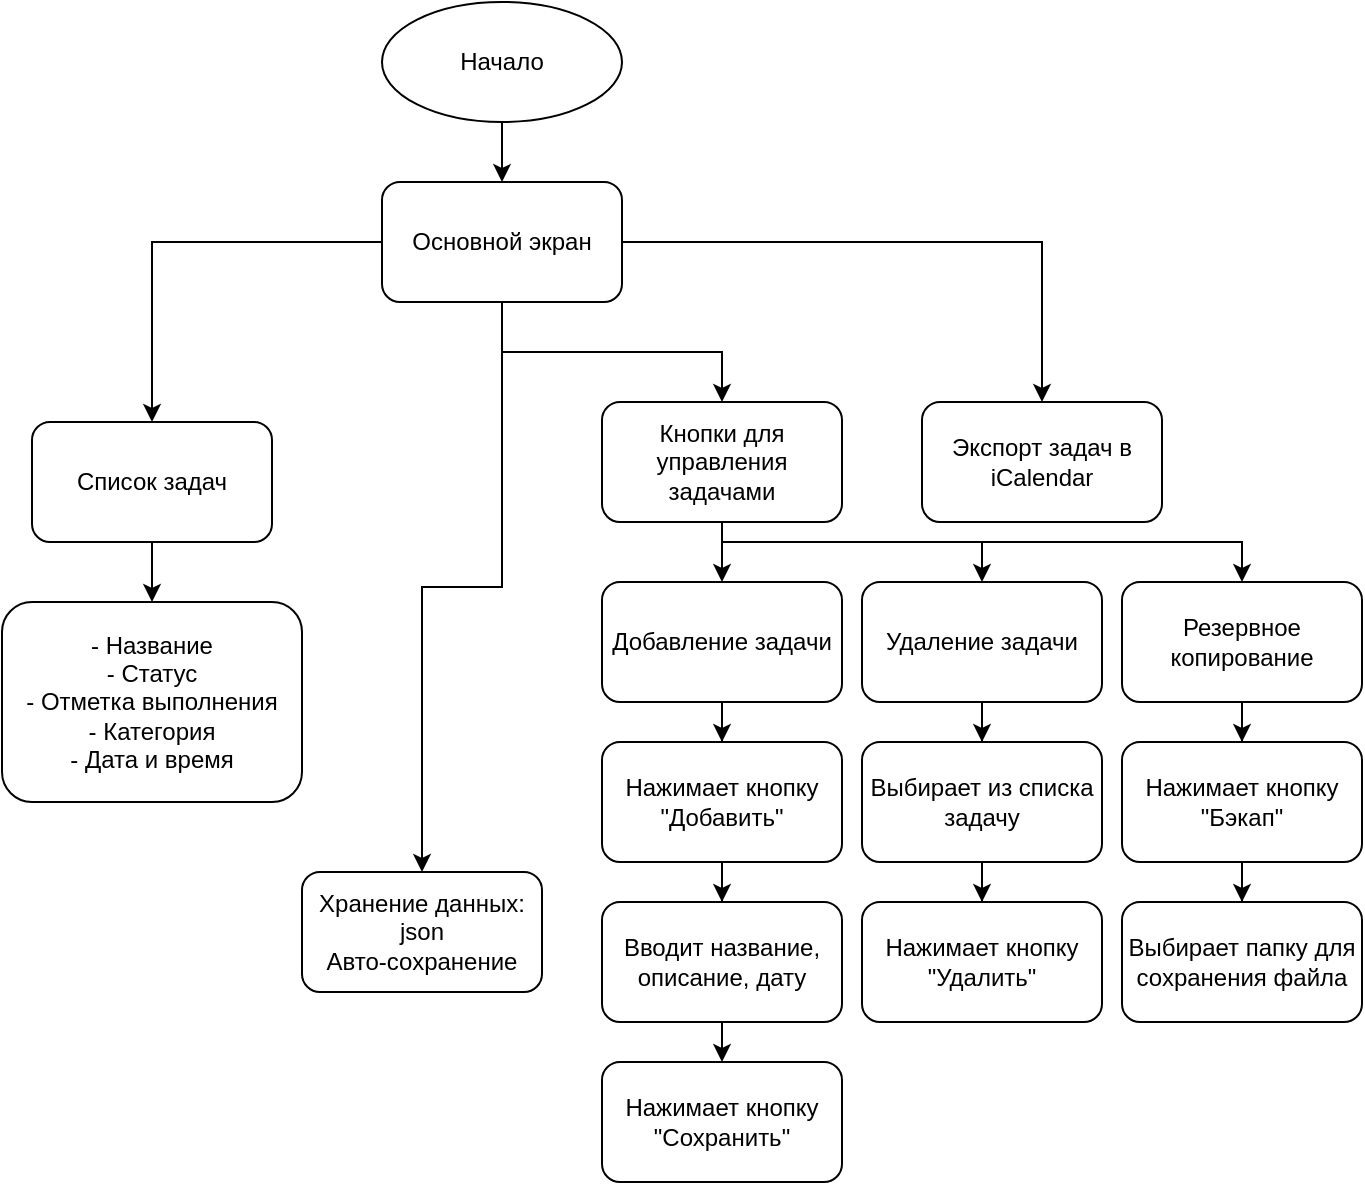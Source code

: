 <mxfile version="27.0.9" pages="6">
  <diagram name="Страница — 1" id="W7-dfjUl7TaThwL8vIDV">
    <mxGraphModel dx="976" dy="558" grid="1" gridSize="10" guides="1" tooltips="1" connect="1" arrows="1" fold="1" page="1" pageScale="1" pageWidth="827" pageHeight="1169" math="0" shadow="0">
      <root>
        <mxCell id="0" />
        <mxCell id="1" parent="0" />
        <mxCell id="j27YRT875FW1kfULd9Tp-1" style="edgeStyle=orthogonalEdgeStyle;rounded=0;orthogonalLoop=1;jettySize=auto;html=1;" parent="1" source="j27YRT875FW1kfULd9Tp-2" target="j27YRT875FW1kfULd9Tp-7" edge="1">
          <mxGeometry relative="1" as="geometry" />
        </mxCell>
        <mxCell id="j27YRT875FW1kfULd9Tp-2" value="Начало" style="ellipse;whiteSpace=wrap;html=1;" parent="1" vertex="1">
          <mxGeometry x="260" y="150" width="120" height="60" as="geometry" />
        </mxCell>
        <mxCell id="j27YRT875FW1kfULd9Tp-3" style="edgeStyle=orthogonalEdgeStyle;rounded=0;orthogonalLoop=1;jettySize=auto;html=1;entryX=0.5;entryY=0;entryDx=0;entryDy=0;" parent="1" source="j27YRT875FW1kfULd9Tp-7" target="j27YRT875FW1kfULd9Tp-9" edge="1">
          <mxGeometry relative="1" as="geometry" />
        </mxCell>
        <mxCell id="j27YRT875FW1kfULd9Tp-4" style="edgeStyle=orthogonalEdgeStyle;rounded=0;orthogonalLoop=1;jettySize=auto;html=1;entryX=0.5;entryY=0;entryDx=0;entryDy=0;" parent="1" source="j27YRT875FW1kfULd9Tp-7" target="j27YRT875FW1kfULd9Tp-11" edge="1">
          <mxGeometry relative="1" as="geometry" />
        </mxCell>
        <mxCell id="j27YRT875FW1kfULd9Tp-5" style="edgeStyle=orthogonalEdgeStyle;rounded=0;orthogonalLoop=1;jettySize=auto;html=1;entryX=0.5;entryY=0;entryDx=0;entryDy=0;" parent="1" source="j27YRT875FW1kfULd9Tp-7" target="j27YRT875FW1kfULd9Tp-14" edge="1">
          <mxGeometry relative="1" as="geometry" />
        </mxCell>
        <mxCell id="j27YRT875FW1kfULd9Tp-6" style="edgeStyle=orthogonalEdgeStyle;rounded=0;orthogonalLoop=1;jettySize=auto;html=1;entryX=0.5;entryY=0;entryDx=0;entryDy=0;" parent="1" source="j27YRT875FW1kfULd9Tp-7" target="j27YRT875FW1kfULd9Tp-15" edge="1">
          <mxGeometry relative="1" as="geometry" />
        </mxCell>
        <mxCell id="j27YRT875FW1kfULd9Tp-7" value="Основной экран" style="rounded=1;whiteSpace=wrap;html=1;" parent="1" vertex="1">
          <mxGeometry x="260" y="240" width="120" height="60" as="geometry" />
        </mxCell>
        <mxCell id="j27YRT875FW1kfULd9Tp-8" style="edgeStyle=orthogonalEdgeStyle;rounded=0;orthogonalLoop=1;jettySize=auto;html=1;entryX=0.5;entryY=0;entryDx=0;entryDy=0;" parent="1" source="j27YRT875FW1kfULd9Tp-9" target="j27YRT875FW1kfULd9Tp-12" edge="1">
          <mxGeometry relative="1" as="geometry" />
        </mxCell>
        <mxCell id="j27YRT875FW1kfULd9Tp-9" value="Список задач" style="rounded=1;whiteSpace=wrap;html=1;" parent="1" vertex="1">
          <mxGeometry x="85" y="360" width="120" height="60" as="geometry" />
        </mxCell>
        <mxCell id="o6QJblB1Smc_fNj8Gcau-8" style="edgeStyle=orthogonalEdgeStyle;rounded=0;orthogonalLoop=1;jettySize=auto;html=1;entryX=0.5;entryY=0;entryDx=0;entryDy=0;" parent="1" source="j27YRT875FW1kfULd9Tp-11" target="o6QJblB1Smc_fNj8Gcau-1" edge="1">
          <mxGeometry relative="1" as="geometry" />
        </mxCell>
        <mxCell id="o6QJblB1Smc_fNj8Gcau-12" style="edgeStyle=orthogonalEdgeStyle;rounded=0;orthogonalLoop=1;jettySize=auto;html=1;entryX=0.5;entryY=0;entryDx=0;entryDy=0;" parent="1" source="j27YRT875FW1kfULd9Tp-11" target="o6QJblB1Smc_fNj8Gcau-2" edge="1">
          <mxGeometry relative="1" as="geometry">
            <Array as="points">
              <mxPoint x="430" y="420" />
              <mxPoint x="560" y="420" />
            </Array>
          </mxGeometry>
        </mxCell>
        <mxCell id="o6QJblB1Smc_fNj8Gcau-19" style="edgeStyle=orthogonalEdgeStyle;rounded=0;orthogonalLoop=1;jettySize=auto;html=1;entryX=0.5;entryY=0;entryDx=0;entryDy=0;" parent="1" source="j27YRT875FW1kfULd9Tp-11" target="o6QJblB1Smc_fNj8Gcau-16" edge="1">
          <mxGeometry relative="1" as="geometry">
            <Array as="points">
              <mxPoint x="430" y="420" />
              <mxPoint x="690" y="420" />
            </Array>
          </mxGeometry>
        </mxCell>
        <mxCell id="j27YRT875FW1kfULd9Tp-11" value="Кнопки для управления задачами" style="rounded=1;whiteSpace=wrap;html=1;" parent="1" vertex="1">
          <mxGeometry x="370" y="350" width="120" height="60" as="geometry" />
        </mxCell>
        <mxCell id="j27YRT875FW1kfULd9Tp-12" value="- Название&lt;div&gt;- Статус&lt;/div&gt;&lt;div&gt;- Отметка выполнения&lt;/div&gt;&lt;div&gt;- Категория&lt;/div&gt;&lt;div&gt;- Дата и время&lt;/div&gt;" style="rounded=1;whiteSpace=wrap;html=1;" parent="1" vertex="1">
          <mxGeometry x="70" y="450" width="150" height="100" as="geometry" />
        </mxCell>
        <mxCell id="j27YRT875FW1kfULd9Tp-14" value="Хранение данных:&lt;div&gt;json&lt;/div&gt;&lt;div&gt;Авто-сохранение&lt;/div&gt;" style="rounded=1;whiteSpace=wrap;html=1;" parent="1" vertex="1">
          <mxGeometry x="220" y="585" width="120" height="60" as="geometry" />
        </mxCell>
        <mxCell id="j27YRT875FW1kfULd9Tp-15" value="Экспорт задач в iCalendar" style="rounded=1;whiteSpace=wrap;html=1;" parent="1" vertex="1">
          <mxGeometry x="530" y="350" width="120" height="60" as="geometry" />
        </mxCell>
        <mxCell id="o6QJblB1Smc_fNj8Gcau-9" style="edgeStyle=orthogonalEdgeStyle;rounded=0;orthogonalLoop=1;jettySize=auto;html=1;entryX=0.5;entryY=0;entryDx=0;entryDy=0;" parent="1" source="o6QJblB1Smc_fNj8Gcau-1" target="o6QJblB1Smc_fNj8Gcau-5" edge="1">
          <mxGeometry relative="1" as="geometry" />
        </mxCell>
        <mxCell id="o6QJblB1Smc_fNj8Gcau-1" value="Добавление задачи" style="rounded=1;whiteSpace=wrap;html=1;" parent="1" vertex="1">
          <mxGeometry x="370" y="440" width="120" height="60" as="geometry" />
        </mxCell>
        <mxCell id="o6QJblB1Smc_fNj8Gcau-13" style="edgeStyle=orthogonalEdgeStyle;rounded=0;orthogonalLoop=1;jettySize=auto;html=1;entryX=0.5;entryY=0;entryDx=0;entryDy=0;" parent="1" source="o6QJblB1Smc_fNj8Gcau-2" target="o6QJblB1Smc_fNj8Gcau-3" edge="1">
          <mxGeometry relative="1" as="geometry" />
        </mxCell>
        <mxCell id="o6QJblB1Smc_fNj8Gcau-2" value="Удаление задачи" style="rounded=1;whiteSpace=wrap;html=1;" parent="1" vertex="1">
          <mxGeometry x="500" y="440" width="120" height="60" as="geometry" />
        </mxCell>
        <mxCell id="o6QJblB1Smc_fNj8Gcau-15" style="edgeStyle=orthogonalEdgeStyle;rounded=0;orthogonalLoop=1;jettySize=auto;html=1;entryX=0.5;entryY=0;entryDx=0;entryDy=0;" parent="1" source="o6QJblB1Smc_fNj8Gcau-3" target="o6QJblB1Smc_fNj8Gcau-4" edge="1">
          <mxGeometry relative="1" as="geometry" />
        </mxCell>
        <mxCell id="o6QJblB1Smc_fNj8Gcau-3" value="Выбирает из списка задачу" style="rounded=1;whiteSpace=wrap;html=1;" parent="1" vertex="1">
          <mxGeometry x="500" y="520" width="120" height="60" as="geometry" />
        </mxCell>
        <mxCell id="o6QJblB1Smc_fNj8Gcau-4" value="Нажимает кнопку &quot;Удалить&quot;" style="rounded=1;whiteSpace=wrap;html=1;" parent="1" vertex="1">
          <mxGeometry x="500" y="600" width="120" height="60" as="geometry" />
        </mxCell>
        <mxCell id="o6QJblB1Smc_fNj8Gcau-10" style="edgeStyle=orthogonalEdgeStyle;rounded=0;orthogonalLoop=1;jettySize=auto;html=1;entryX=0.5;entryY=0;entryDx=0;entryDy=0;" parent="1" source="o6QJblB1Smc_fNj8Gcau-5" target="o6QJblB1Smc_fNj8Gcau-6" edge="1">
          <mxGeometry relative="1" as="geometry" />
        </mxCell>
        <mxCell id="o6QJblB1Smc_fNj8Gcau-5" value="Нажимает кнопку &quot;Добавить&quot;" style="rounded=1;whiteSpace=wrap;html=1;" parent="1" vertex="1">
          <mxGeometry x="370" y="520" width="120" height="60" as="geometry" />
        </mxCell>
        <mxCell id="o6QJblB1Smc_fNj8Gcau-11" style="edgeStyle=orthogonalEdgeStyle;rounded=0;orthogonalLoop=1;jettySize=auto;html=1;" parent="1" source="o6QJblB1Smc_fNj8Gcau-6" edge="1">
          <mxGeometry relative="1" as="geometry">
            <mxPoint x="430" y="680" as="targetPoint" />
          </mxGeometry>
        </mxCell>
        <mxCell id="o6QJblB1Smc_fNj8Gcau-6" value="Вводит название, описание, дату" style="rounded=1;whiteSpace=wrap;html=1;" parent="1" vertex="1">
          <mxGeometry x="370" y="600" width="120" height="60" as="geometry" />
        </mxCell>
        <mxCell id="o6QJblB1Smc_fNj8Gcau-7" value="Нажимает кнопку &quot;Сохранить&quot;" style="rounded=1;whiteSpace=wrap;html=1;" parent="1" vertex="1">
          <mxGeometry x="370" y="680" width="120" height="60" as="geometry" />
        </mxCell>
        <mxCell id="o6QJblB1Smc_fNj8Gcau-20" style="edgeStyle=orthogonalEdgeStyle;rounded=0;orthogonalLoop=1;jettySize=auto;html=1;entryX=0.5;entryY=0;entryDx=0;entryDy=0;" parent="1" source="o6QJblB1Smc_fNj8Gcau-16" target="o6QJblB1Smc_fNj8Gcau-17" edge="1">
          <mxGeometry relative="1" as="geometry" />
        </mxCell>
        <mxCell id="o6QJblB1Smc_fNj8Gcau-16" value="Резервное копирование" style="rounded=1;whiteSpace=wrap;html=1;" parent="1" vertex="1">
          <mxGeometry x="630" y="440" width="120" height="60" as="geometry" />
        </mxCell>
        <mxCell id="o6QJblB1Smc_fNj8Gcau-21" style="edgeStyle=orthogonalEdgeStyle;rounded=0;orthogonalLoop=1;jettySize=auto;html=1;entryX=0.5;entryY=0;entryDx=0;entryDy=0;" parent="1" source="o6QJblB1Smc_fNj8Gcau-17" target="o6QJblB1Smc_fNj8Gcau-18" edge="1">
          <mxGeometry relative="1" as="geometry" />
        </mxCell>
        <mxCell id="o6QJblB1Smc_fNj8Gcau-17" value="Нажимает кнопку &quot;Бэкап&quot;" style="rounded=1;whiteSpace=wrap;html=1;" parent="1" vertex="1">
          <mxGeometry x="630" y="520" width="120" height="60" as="geometry" />
        </mxCell>
        <mxCell id="o6QJblB1Smc_fNj8Gcau-18" value="Выбирает папку для сохранения файла" style="rounded=1;whiteSpace=wrap;html=1;" parent="1" vertex="1">
          <mxGeometry x="630" y="600" width="120" height="60" as="geometry" />
        </mxCell>
      </root>
    </mxGraphModel>
  </diagram>
  <diagram name="Страница — 1" id="lD4i7l8Ca72HW-ROGaR9">
    <mxGraphModel dx="1400" dy="839" grid="1" gridSize="10" guides="1" tooltips="1" connect="1" arrows="1" fold="1" page="1" pageScale="1" pageWidth="827" pageHeight="1169" math="0" shadow="0">
      <root>
        <mxCell id="0" />
        <mxCell id="1" parent="0" />
        <mxCell id="Oc5Kqi6DhIM6thQefh6N-5" style="edgeStyle=orthogonalEdgeStyle;rounded=0;orthogonalLoop=1;jettySize=auto;html=1;" parent="1" source="Oc5Kqi6DhIM6thQefh6N-1" target="Oc5Kqi6DhIM6thQefh6N-2" edge="1">
          <mxGeometry relative="1" as="geometry" />
        </mxCell>
        <mxCell id="Oc5Kqi6DhIM6thQefh6N-1" value="Начало" style="ellipse;whiteSpace=wrap;html=1;" parent="1" vertex="1">
          <mxGeometry x="340" y="150" width="120" height="60" as="geometry" />
        </mxCell>
        <mxCell id="Oc5Kqi6DhIM6thQefh6N-7" style="edgeStyle=orthogonalEdgeStyle;rounded=0;orthogonalLoop=1;jettySize=auto;html=1;entryX=0.5;entryY=0;entryDx=0;entryDy=0;" parent="1" source="Oc5Kqi6DhIM6thQefh6N-2" target="Oc5Kqi6DhIM6thQefh6N-6" edge="1">
          <mxGeometry relative="1" as="geometry" />
        </mxCell>
        <mxCell id="Oc5Kqi6DhIM6thQefh6N-9" style="edgeStyle=orthogonalEdgeStyle;rounded=0;orthogonalLoop=1;jettySize=auto;html=1;entryX=0.5;entryY=0;entryDx=0;entryDy=0;" parent="1" source="Oc5Kqi6DhIM6thQefh6N-2" target="Oc5Kqi6DhIM6thQefh6N-8" edge="1">
          <mxGeometry relative="1" as="geometry" />
        </mxCell>
        <mxCell id="Oc5Kqi6DhIM6thQefh6N-15" style="edgeStyle=orthogonalEdgeStyle;rounded=0;orthogonalLoop=1;jettySize=auto;html=1;entryX=0.5;entryY=0;entryDx=0;entryDy=0;" parent="1" source="Oc5Kqi6DhIM6thQefh6N-2" target="Oc5Kqi6DhIM6thQefh6N-14" edge="1">
          <mxGeometry relative="1" as="geometry" />
        </mxCell>
        <mxCell id="Oc5Kqi6DhIM6thQefh6N-17" style="edgeStyle=orthogonalEdgeStyle;rounded=0;orthogonalLoop=1;jettySize=auto;html=1;entryX=0.5;entryY=0;entryDx=0;entryDy=0;" parent="1" source="Oc5Kqi6DhIM6thQefh6N-2" target="Oc5Kqi6DhIM6thQefh6N-16" edge="1">
          <mxGeometry relative="1" as="geometry" />
        </mxCell>
        <mxCell id="Oc5Kqi6DhIM6thQefh6N-2" value="Основной экран" style="rounded=1;whiteSpace=wrap;html=1;" parent="1" vertex="1">
          <mxGeometry x="340" y="240" width="120" height="60" as="geometry" />
        </mxCell>
        <mxCell id="Oc5Kqi6DhIM6thQefh6N-11" style="edgeStyle=orthogonalEdgeStyle;rounded=0;orthogonalLoop=1;jettySize=auto;html=1;entryX=0.5;entryY=0;entryDx=0;entryDy=0;" parent="1" source="Oc5Kqi6DhIM6thQefh6N-6" target="Oc5Kqi6DhIM6thQefh6N-10" edge="1">
          <mxGeometry relative="1" as="geometry" />
        </mxCell>
        <mxCell id="Oc5Kqi6DhIM6thQefh6N-6" value="Список задач" style="rounded=1;whiteSpace=wrap;html=1;" parent="1" vertex="1">
          <mxGeometry x="220" y="350" width="120" height="60" as="geometry" />
        </mxCell>
        <mxCell id="Oc5Kqi6DhIM6thQefh6N-13" style="edgeStyle=orthogonalEdgeStyle;rounded=0;orthogonalLoop=1;jettySize=auto;html=1;entryX=0.5;entryY=0;entryDx=0;entryDy=0;" parent="1" source="Oc5Kqi6DhIM6thQefh6N-8" target="Oc5Kqi6DhIM6thQefh6N-12" edge="1">
          <mxGeometry relative="1" as="geometry" />
        </mxCell>
        <mxCell id="Oc5Kqi6DhIM6thQefh6N-8" value="Кнопки для управления задачами" style="rounded=1;whiteSpace=wrap;html=1;" parent="1" vertex="1">
          <mxGeometry x="450" y="350" width="120" height="60" as="geometry" />
        </mxCell>
        <mxCell id="Oc5Kqi6DhIM6thQefh6N-10" value="- Название&lt;div&gt;- Статус&lt;/div&gt;&lt;div&gt;- Отметка выполнения&lt;/div&gt;&lt;div&gt;- Категория&lt;/div&gt;&lt;div&gt;- Дата и время&lt;/div&gt;" style="rounded=1;whiteSpace=wrap;html=1;" parent="1" vertex="1">
          <mxGeometry x="205" y="440" width="150" height="100" as="geometry" />
        </mxCell>
        <mxCell id="Oc5Kqi6DhIM6thQefh6N-12" value="- Добавить&lt;div&gt;- Удалить&lt;/div&gt;&lt;div&gt;- Изменить статус&lt;/div&gt;&lt;div&gt;- Выполнена&lt;/div&gt;" style="rounded=1;whiteSpace=wrap;html=1;" parent="1" vertex="1">
          <mxGeometry x="435" y="440" width="150" height="100" as="geometry" />
        </mxCell>
        <mxCell id="Oc5Kqi6DhIM6thQefh6N-14" value="Хранение данных:&lt;div&gt;json&lt;/div&gt;&lt;div&gt;Авто-сохранение&lt;/div&gt;" style="rounded=1;whiteSpace=wrap;html=1;" parent="1" vertex="1">
          <mxGeometry x="340" y="585" width="120" height="60" as="geometry" />
        </mxCell>
        <mxCell id="Oc5Kqi6DhIM6thQefh6N-16" value="Экспорт задач в txt" style="rounded=1;whiteSpace=wrap;html=1;" parent="1" vertex="1">
          <mxGeometry x="610" y="350" width="120" height="60" as="geometry" />
        </mxCell>
      </root>
    </mxGraphModel>
  </diagram>
  <diagram name="Страница — 2" id="-IzDnpQQLNR9_dT-kmqL">
    <mxGraphModel dx="1301" dy="756" grid="1" gridSize="10" guides="1" tooltips="1" connect="1" arrows="1" fold="1" page="1" pageScale="1" pageWidth="827" pageHeight="1169" math="0" shadow="0">
      <root>
        <mxCell id="0" />
        <mxCell id="1" parent="0" />
        <mxCell id="oMK6G9Mbc1Q8MmzZmvGb-1" style="edgeStyle=orthogonalEdgeStyle;rounded=0;orthogonalLoop=1;jettySize=auto;html=1;entryX=0.5;entryY=0;entryDx=0;entryDy=0;" parent="1" source="oMK6G9Mbc1Q8MmzZmvGb-2" target="oMK6G9Mbc1Q8MmzZmvGb-5" edge="1">
          <mxGeometry relative="1" as="geometry" />
        </mxCell>
        <mxCell id="oMK6G9Mbc1Q8MmzZmvGb-2" value="Начало" style="ellipse;whiteSpace=wrap;html=1;" parent="1" vertex="1">
          <mxGeometry x="105" y="50" width="120" height="60" as="geometry" />
        </mxCell>
        <mxCell id="oMK6G9Mbc1Q8MmzZmvGb-3" style="edgeStyle=orthogonalEdgeStyle;rounded=0;orthogonalLoop=1;jettySize=auto;html=1;entryX=0.5;entryY=0;entryDx=0;entryDy=0;" parent="1" source="oMK6G9Mbc1Q8MmzZmvGb-5" target="oMK6G9Mbc1Q8MmzZmvGb-7" edge="1">
          <mxGeometry relative="1" as="geometry" />
        </mxCell>
        <mxCell id="oMK6G9Mbc1Q8MmzZmvGb-5" value="Отображение списка задач" style="rounded=1;whiteSpace=wrap;html=1;" parent="1" vertex="1">
          <mxGeometry x="105" y="130" width="120" height="50" as="geometry" />
        </mxCell>
        <mxCell id="ytDQl3qnV6Rmf2I1rh0u-3" style="edgeStyle=orthogonalEdgeStyle;rounded=0;orthogonalLoop=1;jettySize=auto;html=1;entryX=0.5;entryY=0;entryDx=0;entryDy=0;" edge="1" parent="1" source="oMK6G9Mbc1Q8MmzZmvGb-7" target="1jVVcqQNZX-qyJqaA796-1">
          <mxGeometry relative="1" as="geometry" />
        </mxCell>
        <mxCell id="oMK6G9Mbc1Q8MmzZmvGb-7" value="Добавление новой задачи" style="rounded=1;whiteSpace=wrap;html=1;" parent="1" vertex="1">
          <mxGeometry x="105" y="200" width="120" height="50" as="geometry" />
        </mxCell>
        <mxCell id="XrrQcyo6_67cVwTtIZMX-4" style="edgeStyle=orthogonalEdgeStyle;rounded=0;orthogonalLoop=1;jettySize=auto;html=1;entryX=0.5;entryY=0;entryDx=0;entryDy=0;" parent="1" target="XrrQcyo6_67cVwTtIZMX-3" edge="1">
          <mxGeometry relative="1" as="geometry">
            <mxPoint x="170" y="320" as="sourcePoint" />
          </mxGeometry>
        </mxCell>
        <mxCell id="TL8sy-GBxn3QptKQjjqo-17" style="edgeStyle=orthogonalEdgeStyle;rounded=0;orthogonalLoop=1;jettySize=auto;html=1;entryX=0.5;entryY=0;entryDx=0;entryDy=0;" edge="1" parent="1" source="oMK6G9Mbc1Q8MmzZmvGb-15" target="TL8sy-GBxn3QptKQjjqo-16">
          <mxGeometry relative="1" as="geometry" />
        </mxCell>
        <mxCell id="oMK6G9Mbc1Q8MmzZmvGb-15" value="Выбор файла для экспорта" style="rounded=1;whiteSpace=wrap;html=1;" parent="1" vertex="1">
          <mxGeometry x="415" y="110.5" width="120" height="50" as="geometry" />
        </mxCell>
        <mxCell id="oMK6G9Mbc1Q8MmzZmvGb-18" value="Конец" style="ellipse;whiteSpace=wrap;html=1;" parent="1" vertex="1">
          <mxGeometry x="415" y="395" width="120" height="60" as="geometry" />
        </mxCell>
        <mxCell id="TaGGcqDywdi5O218atkt-1" value="" style="strokeWidth=2;html=1;shape=mxgraph.flowchart.annotation_2;align=left;labelPosition=right;pointerEvents=1;" parent="1" vertex="1">
          <mxGeometry x="225" y="115" width="50" height="65" as="geometry" />
        </mxCell>
        <mxCell id="TaGGcqDywdi5O218atkt-5" value="" style="strokeWidth=2;html=1;shape=mxgraph.flowchart.annotation_2;align=left;labelPosition=right;pointerEvents=1;" parent="1" vertex="1">
          <mxGeometry x="535" y="100" width="50" height="75.5" as="geometry" />
        </mxCell>
        <mxCell id="TaGGcqDywdi5O218atkt-6" value="Хранение данных:&lt;div&gt;iCalendar&lt;/div&gt;" style="text;html=1;align=center;verticalAlign=middle;whiteSpace=wrap;rounded=0;" parent="1" vertex="1">
          <mxGeometry x="575" y="105.25" width="60" height="65" as="geometry" />
        </mxCell>
        <mxCell id="XrrQcyo6_67cVwTtIZMX-1" value="Название задачи&lt;div&gt;Доп. информация&lt;/div&gt;&lt;div&gt;Статус&lt;/div&gt;&lt;div&gt;Дата (дедлайн)&lt;/div&gt;" style="text;html=1;align=center;verticalAlign=middle;whiteSpace=wrap;rounded=0;" parent="1" vertex="1">
          <mxGeometry x="245" y="107.5" width="130" height="80" as="geometry" />
        </mxCell>
        <mxCell id="XrrQcyo6_67cVwTtIZMX-6" style="edgeStyle=orthogonalEdgeStyle;rounded=0;orthogonalLoop=1;jettySize=auto;html=1;entryX=0.5;entryY=0;entryDx=0;entryDy=0;" parent="1" target="XrrQcyo6_67cVwTtIZMX-5" edge="1">
          <mxGeometry relative="1" as="geometry">
            <mxPoint x="170" y="390" as="sourcePoint" />
          </mxGeometry>
        </mxCell>
        <mxCell id="TL8sy-GBxn3QptKQjjqo-1" style="edgeStyle=orthogonalEdgeStyle;rounded=0;orthogonalLoop=1;jettySize=auto;html=1;entryX=0.5;entryY=0;entryDx=0;entryDy=0;" edge="1" parent="1" source="1jVVcqQNZX-qyJqaA796-1" target="ytDQl3qnV6Rmf2I1rh0u-5">
          <mxGeometry relative="1" as="geometry" />
        </mxCell>
        <mxCell id="TL8sy-GBxn3QptKQjjqo-4" style="edgeStyle=orthogonalEdgeStyle;rounded=0;orthogonalLoop=1;jettySize=auto;html=1;" edge="1" parent="1" source="1jVVcqQNZX-qyJqaA796-1" target="TL8sy-GBxn3QptKQjjqo-3">
          <mxGeometry relative="1" as="geometry" />
        </mxCell>
        <mxCell id="1jVVcqQNZX-qyJqaA796-1" value="Название обязательное, до 100 симв&lt;div&gt;Доп. информация до 500 симв&lt;/div&gt;&lt;div&gt;Дедлайн не является датой в прошлом&lt;/div&gt;" style="rhombus;whiteSpace=wrap;html=1;fontSize=11;" vertex="1" parent="1">
          <mxGeometry x="80" y="280" width="170" height="90" as="geometry" />
        </mxCell>
        <mxCell id="TL8sy-GBxn3QptKQjjqo-9" style="edgeStyle=orthogonalEdgeStyle;rounded=0;orthogonalLoop=1;jettySize=auto;html=1;entryX=0.5;entryY=0;entryDx=0;entryDy=0;" edge="1" parent="1" source="ytDQl3qnV6Rmf2I1rh0u-5" target="TL8sy-GBxn3QptKQjjqo-8">
          <mxGeometry relative="1" as="geometry" />
        </mxCell>
        <mxCell id="ytDQl3qnV6Rmf2I1rh0u-5" value="Сохранение задачи в хранилище" style="rounded=1;whiteSpace=wrap;html=1;" vertex="1" parent="1">
          <mxGeometry x="105" y="400" width="120" height="50" as="geometry" />
        </mxCell>
        <mxCell id="TL8sy-GBxn3QptKQjjqo-2" value="Да" style="text;html=1;align=center;verticalAlign=middle;whiteSpace=wrap;rounded=0;" vertex="1" parent="1">
          <mxGeometry x="115" y="370" width="60" height="30" as="geometry" />
        </mxCell>
        <mxCell id="TL8sy-GBxn3QptKQjjqo-24" style="edgeStyle=orthogonalEdgeStyle;rounded=0;orthogonalLoop=1;jettySize=auto;html=1;" edge="1" parent="1" source="TL8sy-GBxn3QptKQjjqo-3">
          <mxGeometry relative="1" as="geometry">
            <mxPoint x="165" y="480" as="targetPoint" />
            <Array as="points">
              <mxPoint x="315" y="480" />
            </Array>
          </mxGeometry>
        </mxCell>
        <mxCell id="TL8sy-GBxn3QptKQjjqo-3" value="Показ сообщения об ошибке" style="rounded=1;whiteSpace=wrap;html=1;" vertex="1" parent="1">
          <mxGeometry x="255" y="400" width="120" height="50" as="geometry" />
        </mxCell>
        <mxCell id="TL8sy-GBxn3QptKQjjqo-6" value="A" style="ellipse;whiteSpace=wrap;html=1;" vertex="1" parent="1">
          <mxGeometry x="141" y="640" width="48" height="48" as="geometry" />
        </mxCell>
        <mxCell id="TL8sy-GBxn3QptKQjjqo-12" style="edgeStyle=orthogonalEdgeStyle;rounded=0;orthogonalLoop=1;jettySize=auto;html=1;entryX=0.5;entryY=0;entryDx=0;entryDy=0;" edge="1" parent="1" source="TL8sy-GBxn3QptKQjjqo-8" target="TL8sy-GBxn3QptKQjjqo-11">
          <mxGeometry relative="1" as="geometry" />
        </mxCell>
        <mxCell id="TL8sy-GBxn3QptKQjjqo-8" value="Редактирование задачи" style="rounded=1;whiteSpace=wrap;html=1;" vertex="1" parent="1">
          <mxGeometry x="105" y="500" width="120" height="50" as="geometry" />
        </mxCell>
        <mxCell id="TL8sy-GBxn3QptKQjjqo-13" style="edgeStyle=orthogonalEdgeStyle;rounded=0;orthogonalLoop=1;jettySize=auto;html=1;entryX=0.5;entryY=0;entryDx=0;entryDy=0;" edge="1" parent="1" source="TL8sy-GBxn3QptKQjjqo-11" target="TL8sy-GBxn3QptKQjjqo-6">
          <mxGeometry relative="1" as="geometry" />
        </mxCell>
        <mxCell id="TL8sy-GBxn3QptKQjjqo-11" value="Отметить задачу как выполненную" style="rounded=1;whiteSpace=wrap;html=1;" vertex="1" parent="1">
          <mxGeometry x="105" y="570" width="120" height="50" as="geometry" />
        </mxCell>
        <mxCell id="TL8sy-GBxn3QptKQjjqo-14" value="A" style="ellipse;whiteSpace=wrap;html=1;" vertex="1" parent="1">
          <mxGeometry x="445" y="30" width="48" height="48" as="geometry" />
        </mxCell>
        <mxCell id="TL8sy-GBxn3QptKQjjqo-15" style="edgeStyle=orthogonalEdgeStyle;rounded=0;orthogonalLoop=1;jettySize=auto;html=1;entryX=0.45;entryY=-0.01;entryDx=0;entryDy=0;entryPerimeter=0;" edge="1" parent="1" source="TL8sy-GBxn3QptKQjjqo-14" target="oMK6G9Mbc1Q8MmzZmvGb-15">
          <mxGeometry relative="1" as="geometry" />
        </mxCell>
        <mxCell id="TL8sy-GBxn3QptKQjjqo-22" style="edgeStyle=orthogonalEdgeStyle;rounded=0;orthogonalLoop=1;jettySize=auto;html=1;entryX=0.5;entryY=0;entryDx=0;entryDy=0;" edge="1" parent="1" source="TL8sy-GBxn3QptKQjjqo-16" target="TL8sy-GBxn3QptKQjjqo-20">
          <mxGeometry relative="1" as="geometry" />
        </mxCell>
        <mxCell id="TL8sy-GBxn3QptKQjjqo-16" value="Сохранение резервной копии в файл" style="rounded=1;whiteSpace=wrap;html=1;" vertex="1" parent="1">
          <mxGeometry x="415" y="178" width="120" height="50" as="geometry" />
        </mxCell>
        <mxCell id="TL8sy-GBxn3QptKQjjqo-19" style="edgeStyle=orthogonalEdgeStyle;rounded=0;orthogonalLoop=1;jettySize=auto;html=1;entryX=0.5;entryY=0;entryDx=0;entryDy=0;" edge="1" parent="1" source="TL8sy-GBxn3QptKQjjqo-20" target="TL8sy-GBxn3QptKQjjqo-21">
          <mxGeometry relative="1" as="geometry" />
        </mxCell>
        <mxCell id="TL8sy-GBxn3QptKQjjqo-20" value="Выбор файла для импорта" style="rounded=1;whiteSpace=wrap;html=1;" vertex="1" parent="1">
          <mxGeometry x="415" y="250" width="120" height="50" as="geometry" />
        </mxCell>
        <mxCell id="TL8sy-GBxn3QptKQjjqo-23" style="edgeStyle=orthogonalEdgeStyle;rounded=0;orthogonalLoop=1;jettySize=auto;html=1;entryX=0.5;entryY=0;entryDx=0;entryDy=0;" edge="1" parent="1" source="TL8sy-GBxn3QptKQjjqo-21" target="oMK6G9Mbc1Q8MmzZmvGb-18">
          <mxGeometry relative="1" as="geometry" />
        </mxCell>
        <mxCell id="TL8sy-GBxn3QptKQjjqo-21" value="Сохранение резервной копии в файл" style="rounded=1;whiteSpace=wrap;html=1;" vertex="1" parent="1">
          <mxGeometry x="415" y="317.5" width="120" height="50" as="geometry" />
        </mxCell>
        <mxCell id="TL8sy-GBxn3QptKQjjqo-25" value="Нет" style="text;html=1;align=center;verticalAlign=middle;whiteSpace=wrap;rounded=0;" vertex="1" parent="1">
          <mxGeometry x="245" y="300" width="60" height="30" as="geometry" />
        </mxCell>
      </root>
    </mxGraphModel>
  </diagram>
  <diagram id="WTVSEywdMhyx_FQRehix" name="IDF0">
    <mxGraphModel dx="976" dy="567" grid="1" gridSize="10" guides="1" tooltips="1" connect="1" arrows="1" fold="1" page="1" pageScale="1" pageWidth="827" pageHeight="1169" math="0" shadow="0">
      <root>
        <mxCell id="0" />
        <mxCell id="1" parent="0" />
        <mxCell id="s6gMf_WtCAe_FYDnXnPd-1" value="Название задачи&lt;div&gt;Доп. информация&lt;/div&gt;&lt;div&gt;Статус&lt;/div&gt;&lt;div&gt;Дата (дедлайн)&lt;/div&gt;" style="text;html=1;align=center;verticalAlign=middle;whiteSpace=wrap;rounded=0;" parent="1" vertex="1">
          <mxGeometry x="50" y="150" width="130" height="80" as="geometry" />
        </mxCell>
        <mxCell id="s6gMf_WtCAe_FYDnXnPd-2" value="" style="endArrow=classic;html=1;rounded=0;" parent="1" edge="1">
          <mxGeometry width="50" height="50" relative="1" as="geometry">
            <mxPoint x="40" y="240" as="sourcePoint" />
            <mxPoint x="180" y="240" as="targetPoint" />
          </mxGeometry>
        </mxCell>
        <mxCell id="s6gMf_WtCAe_FYDnXnPd-13" style="edgeStyle=orthogonalEdgeStyle;rounded=0;orthogonalLoop=1;jettySize=auto;html=1;entryX=0;entryY=0.5;entryDx=0;entryDy=0;" parent="1" source="s6gMf_WtCAe_FYDnXnPd-3" target="s6gMf_WtCAe_FYDnXnPd-10" edge="1">
          <mxGeometry relative="1" as="geometry" />
        </mxCell>
        <mxCell id="s6gMf_WtCAe_FYDnXnPd-3" value="Добавление задачи в список" style="rounded=0;whiteSpace=wrap;html=1;" parent="1" vertex="1">
          <mxGeometry x="180" y="210" width="120" height="60" as="geometry" />
        </mxCell>
        <mxCell id="s6gMf_WtCAe_FYDnXnPd-4" value="" style="endArrow=classic;html=1;rounded=0;entryX=0.5;entryY=0;entryDx=0;entryDy=0;" parent="1" target="s6gMf_WtCAe_FYDnXnPd-3" edge="1">
          <mxGeometry width="50" height="50" relative="1" as="geometry">
            <mxPoint x="240" y="120" as="sourcePoint" />
            <mxPoint x="440" y="190" as="targetPoint" />
          </mxGeometry>
        </mxCell>
        <mxCell id="s6gMf_WtCAe_FYDnXnPd-5" value="Название обязательное, до 100 симв&lt;div&gt;Доп. информация до 500 симв&lt;/div&gt;&lt;div&gt;Дедлайн не является датой в прошлом&lt;/div&gt;" style="text;html=1;align=center;verticalAlign=middle;whiteSpace=wrap;rounded=0;" parent="1" vertex="1">
          <mxGeometry x="155" y="50" width="170" height="30" as="geometry" />
        </mxCell>
        <mxCell id="s6gMf_WtCAe_FYDnXnPd-8" value="Информация о задаче" style="text;html=1;align=center;verticalAlign=middle;whiteSpace=wrap;rounded=0;" parent="1" vertex="1">
          <mxGeometry x="310" y="200" width="60" height="30" as="geometry" />
        </mxCell>
        <mxCell id="s6gMf_WtCAe_FYDnXnPd-10" value="Изменение данных в JSON-файле" style="rounded=0;whiteSpace=wrap;html=1;" parent="1" vertex="1">
          <mxGeometry x="380" y="210" width="120" height="60" as="geometry" />
        </mxCell>
        <mxCell id="s6gMf_WtCAe_FYDnXnPd-20" style="edgeStyle=orthogonalEdgeStyle;rounded=0;orthogonalLoop=1;jettySize=auto;html=1;entryX=0;entryY=0.5;entryDx=0;entryDy=0;" parent="1" source="s6gMf_WtCAe_FYDnXnPd-14" target="s6gMf_WtCAe_FYDnXnPd-19" edge="1">
          <mxGeometry relative="1" as="geometry" />
        </mxCell>
        <mxCell id="s6gMf_WtCAe_FYDnXnPd-14" value="Редактирование задачи" style="rounded=0;whiteSpace=wrap;html=1;" parent="1" vertex="1">
          <mxGeometry x="200" y="340" width="120" height="60" as="geometry" />
        </mxCell>
        <mxCell id="s6gMf_WtCAe_FYDnXnPd-16" value="" style="endArrow=none;html=1;rounded=0;entryX=0;entryY=0.5;entryDx=0;entryDy=0;" parent="1" target="s6gMf_WtCAe_FYDnXnPd-14" edge="1">
          <mxGeometry width="50" height="50" relative="1" as="geometry">
            <mxPoint x="150" y="370" as="sourcePoint" />
            <mxPoint x="170" y="370" as="targetPoint" />
          </mxGeometry>
        </mxCell>
        <mxCell id="s6gMf_WtCAe_FYDnXnPd-18" value="Порядковый номер задачи в хранилище" style="text;html=1;align=center;verticalAlign=middle;whiteSpace=wrap;rounded=0;" parent="1" vertex="1">
          <mxGeometry x="70" y="330" width="120" height="30" as="geometry" />
        </mxCell>
        <mxCell id="s6gMf_WtCAe_FYDnXnPd-24" style="edgeStyle=orthogonalEdgeStyle;rounded=0;orthogonalLoop=1;jettySize=auto;html=1;entryX=0;entryY=0.5;entryDx=0;entryDy=0;" parent="1" source="s6gMf_WtCAe_FYDnXnPd-19" target="s6gMf_WtCAe_FYDnXnPd-10" edge="1">
          <mxGeometry relative="1" as="geometry" />
        </mxCell>
        <mxCell id="s6gMf_WtCAe_FYDnXnPd-19" value="Редактирование задачи" style="rounded=0;whiteSpace=wrap;html=1;" parent="1" vertex="1">
          <mxGeometry x="370" y="320" width="120" height="60" as="geometry" />
        </mxCell>
        <mxCell id="s6gMf_WtCAe_FYDnXnPd-21" value="Порядковый номер задачи в хранилище" style="text;html=1;align=center;verticalAlign=middle;whiteSpace=wrap;rounded=0;" parent="1" vertex="1">
          <mxGeometry x="290" y="290" width="80" height="30" as="geometry" />
        </mxCell>
        <mxCell id="s6gMf_WtCAe_FYDnXnPd-25" value="" style="endArrow=classic;html=1;rounded=0;" parent="1" edge="1">
          <mxGeometry width="50" height="50" relative="1" as="geometry">
            <mxPoint x="500" y="239.41" as="sourcePoint" />
            <mxPoint x="820" y="239" as="targetPoint" />
          </mxGeometry>
        </mxCell>
        <mxCell id="s6gMf_WtCAe_FYDnXnPd-26" value="Информация о доступных задачах" style="text;html=1;align=center;verticalAlign=middle;whiteSpace=wrap;rounded=0;" parent="1" vertex="1">
          <mxGeometry x="650" y="200" width="80" height="30" as="geometry" />
        </mxCell>
        <mxCell id="s6gMf_WtCAe_FYDnXnPd-37" style="edgeStyle=orthogonalEdgeStyle;rounded=0;orthogonalLoop=1;jettySize=auto;html=1;entryX=0;entryY=0.5;entryDx=0;entryDy=0;" parent="1" source="s6gMf_WtCAe_FYDnXnPd-28" target="s6gMf_WtCAe_FYDnXnPd-33" edge="1">
          <mxGeometry relative="1" as="geometry" />
        </mxCell>
        <mxCell id="s6gMf_WtCAe_FYDnXnPd-28" value="Экспорт задач" style="rounded=0;whiteSpace=wrap;html=1;" parent="1" vertex="1">
          <mxGeometry x="395" y="62.5" width="90" height="55" as="geometry" />
        </mxCell>
        <mxCell id="s6gMf_WtCAe_FYDnXnPd-30" value="" style="endArrow=none;html=1;rounded=0;entryX=0;entryY=0.5;entryDx=0;entryDy=0;" parent="1" target="s6gMf_WtCAe_FYDnXnPd-28" edge="1">
          <mxGeometry width="50" height="50" relative="1" as="geometry">
            <mxPoint x="340" y="89.66" as="sourcePoint" />
            <mxPoint x="390" y="89.66" as="targetPoint" />
          </mxGeometry>
        </mxCell>
        <mxCell id="s6gMf_WtCAe_FYDnXnPd-31" value="Информация о задачах" style="text;html=1;align=center;verticalAlign=middle;whiteSpace=wrap;rounded=0;" parent="1" vertex="1">
          <mxGeometry x="325" y="55" width="60" height="30" as="geometry" />
        </mxCell>
        <mxCell id="s6gMf_WtCAe_FYDnXnPd-36" style="edgeStyle=orthogonalEdgeStyle;rounded=0;orthogonalLoop=1;jettySize=auto;html=1;entryX=0;entryY=0.5;entryDx=0;entryDy=0;" parent="1" source="s6gMf_WtCAe_FYDnXnPd-33" target="s6gMf_WtCAe_FYDnXnPd-35" edge="1">
          <mxGeometry relative="1" as="geometry" />
        </mxCell>
        <mxCell id="s6gMf_WtCAe_FYDnXnPd-33" value="Выбор места для сохранения" style="rounded=0;whiteSpace=wrap;html=1;" parent="1" vertex="1">
          <mxGeometry x="510" y="62.5" width="100" height="55" as="geometry" />
        </mxCell>
        <mxCell id="s6gMf_WtCAe_FYDnXnPd-35" value="Сохранение в файл iCalendar" style="rounded=0;whiteSpace=wrap;html=1;" parent="1" vertex="1">
          <mxGeometry x="630" y="60" width="120" height="60" as="geometry" />
        </mxCell>
        <mxCell id="s6gMf_WtCAe_FYDnXnPd-38" value="" style="endArrow=classic;html=1;rounded=0;" parent="1" edge="1">
          <mxGeometry width="50" height="50" relative="1" as="geometry">
            <mxPoint x="750" y="89.66" as="sourcePoint" />
            <mxPoint x="810" y="90" as="targetPoint" />
          </mxGeometry>
        </mxCell>
        <mxCell id="s6gMf_WtCAe_FYDnXnPd-40" value="Файл .ical" style="text;html=1;align=center;verticalAlign=middle;whiteSpace=wrap;rounded=0;" parent="1" vertex="1">
          <mxGeometry x="750" y="55" width="60" height="30" as="geometry" />
        </mxCell>
        <mxCell id="s6gMf_WtCAe_FYDnXnPd-42" style="edgeStyle=orthogonalEdgeStyle;rounded=0;orthogonalLoop=1;jettySize=auto;html=1;entryX=0;entryY=0.5;entryDx=0;entryDy=0;" parent="1" source="s6gMf_WtCAe_FYDnXnPd-43" edge="1">
          <mxGeometry relative="1" as="geometry">
            <mxPoint x="432.5" y="160" as="targetPoint" />
          </mxGeometry>
        </mxCell>
        <mxCell id="s6gMf_WtCAe_FYDnXnPd-43" value="Импорт задач" style="rounded=0;whiteSpace=wrap;html=1;" parent="1" vertex="1">
          <mxGeometry x="317.5" y="132.5" width="90" height="55" as="geometry" />
        </mxCell>
        <mxCell id="s6gMf_WtCAe_FYDnXnPd-44" value="" style="endArrow=none;html=1;rounded=0;entryX=0;entryY=0.5;entryDx=0;entryDy=0;" parent="1" target="s6gMf_WtCAe_FYDnXnPd-43" edge="1">
          <mxGeometry width="50" height="50" relative="1" as="geometry">
            <mxPoint x="262.5" y="159.66" as="sourcePoint" />
            <mxPoint x="312.5" y="159.66" as="targetPoint" />
          </mxGeometry>
        </mxCell>
        <mxCell id="s6gMf_WtCAe_FYDnXnPd-51" style="edgeStyle=orthogonalEdgeStyle;rounded=0;orthogonalLoop=1;jettySize=auto;html=1;entryX=0;entryY=0.5;entryDx=0;entryDy=0;" parent="1" source="s6gMf_WtCAe_FYDnXnPd-47" target="s6gMf_WtCAe_FYDnXnPd-10" edge="1">
          <mxGeometry relative="1" as="geometry">
            <Array as="points">
              <mxPoint x="493" y="200" />
              <mxPoint x="360" y="200" />
              <mxPoint x="360" y="240" />
            </Array>
          </mxGeometry>
        </mxCell>
        <mxCell id="s6gMf_WtCAe_FYDnXnPd-47" value="Загрузка данных в хранилище" style="rounded=0;whiteSpace=wrap;html=1;" parent="1" vertex="1">
          <mxGeometry x="432.5" y="132.5" width="120" height="60" as="geometry" />
        </mxCell>
        <mxCell id="s6gMf_WtCAe_FYDnXnPd-50" value="Выбранный файл .ical" style="text;html=1;align=center;verticalAlign=middle;whiteSpace=wrap;rounded=0;" parent="1" vertex="1">
          <mxGeometry x="247.5" y="120" width="60" height="30" as="geometry" />
        </mxCell>
        <mxCell id="s6gMf_WtCAe_FYDnXnPd-52" value="" style="endArrow=none;html=1;rounded=0;" parent="1" edge="1">
          <mxGeometry width="50" height="50" relative="1" as="geometry">
            <mxPoint x="80" y="520" as="sourcePoint" />
            <mxPoint x="80" y="240" as="targetPoint" />
          </mxGeometry>
        </mxCell>
        <mxCell id="s6gMf_WtCAe_FYDnXnPd-53" value="" style="endArrow=none;html=1;rounded=0;" parent="1" edge="1">
          <mxGeometry width="50" height="50" relative="1" as="geometry">
            <mxPoint x="760" y="90" as="sourcePoint" />
            <mxPoint x="760" y="520" as="targetPoint" />
          </mxGeometry>
        </mxCell>
        <mxCell id="s6gMf_WtCAe_FYDnXnPd-54" value="" style="endArrow=none;html=1;rounded=0;" parent="1" edge="1">
          <mxGeometry width="50" height="50" relative="1" as="geometry">
            <mxPoint x="760" y="520" as="sourcePoint" />
            <mxPoint x="80" y="520" as="targetPoint" />
          </mxGeometry>
        </mxCell>
        <mxCell id="s6gMf_WtCAe_FYDnXnPd-55" value="Пользователь" style="text;html=1;align=center;verticalAlign=middle;whiteSpace=wrap;rounded=0;" parent="1" vertex="1">
          <mxGeometry x="354" y="480" width="106" height="30" as="geometry" />
        </mxCell>
      </root>
    </mxGraphModel>
  </diagram>
  <diagram id="Ikkrrtt-rizl911uPQNt" name="Страница — 5">
    <mxGraphModel dx="1281" dy="264" grid="1" gridSize="10" guides="1" tooltips="1" connect="1" arrows="1" fold="1" page="1" pageScale="1" pageWidth="827" pageHeight="1169" math="0" shadow="0">
      <root>
        <mxCell id="0" />
        <mxCell id="1" parent="0" />
        <mxCell id="wgs45UKqdrKjsDAKbmZa-1" value="Управление задачами" style="rounded=0;whiteSpace=wrap;html=1;" parent="1" vertex="1">
          <mxGeometry x="250" y="260" width="120" height="60" as="geometry" />
        </mxCell>
        <mxCell id="wgs45UKqdrKjsDAKbmZa-2" value="" style="endArrow=classic;html=1;rounded=0;entryX=0;entryY=0.25;entryDx=0;entryDy=0;" parent="1" edge="1">
          <mxGeometry width="50" height="50" relative="1" as="geometry">
            <mxPoint x="120" y="270" as="sourcePoint" />
            <mxPoint x="250" y="270" as="targetPoint" />
          </mxGeometry>
        </mxCell>
        <mxCell id="wgs45UKqdrKjsDAKbmZa-3" value="Информация о задачах" style="text;html=1;align=center;verticalAlign=middle;whiteSpace=wrap;rounded=0;" parent="1" vertex="1">
          <mxGeometry x="260" y="150" width="100" height="30" as="geometry" />
        </mxCell>
        <mxCell id="wgs45UKqdrKjsDAKbmZa-5" value="" style="endArrow=classic;html=1;rounded=0;entryX=0.25;entryY=1;entryDx=0;entryDy=0;" parent="1" edge="1">
          <mxGeometry width="50" height="50" relative="1" as="geometry">
            <mxPoint x="309.76" y="400" as="sourcePoint" />
            <mxPoint x="309.76" y="320" as="targetPoint" />
          </mxGeometry>
        </mxCell>
        <mxCell id="wgs45UKqdrKjsDAKbmZa-6" value="Пользователь" style="text;html=1;align=center;verticalAlign=middle;whiteSpace=wrap;rounded=0;" parent="1" vertex="1">
          <mxGeometry x="266.5" y="390" width="87" height="30" as="geometry" />
        </mxCell>
        <mxCell id="wgs45UKqdrKjsDAKbmZa-7" value="" style="endArrow=classic;html=1;rounded=0;entryX=0;entryY=0.25;entryDx=0;entryDy=0;" parent="1" edge="1">
          <mxGeometry width="50" height="50" relative="1" as="geometry">
            <mxPoint x="370" y="310" as="sourcePoint" />
            <mxPoint x="500" y="310" as="targetPoint" />
          </mxGeometry>
        </mxCell>
        <mxCell id="wgs45UKqdrKjsDAKbmZa-8" value="Информация о доступных задачах" style="text;html=1;align=center;verticalAlign=middle;whiteSpace=wrap;rounded=0;" parent="1" vertex="1">
          <mxGeometry x="380" y="320" width="100" height="30" as="geometry" />
        </mxCell>
        <mxCell id="wgs45UKqdrKjsDAKbmZa-9" value="" style="endArrow=classic;html=1;rounded=0;entryX=0;entryY=0.25;entryDx=0;entryDy=0;" parent="1" edge="1">
          <mxGeometry width="50" height="50" relative="1" as="geometry">
            <mxPoint x="370" y="270" as="sourcePoint" />
            <mxPoint x="500" y="270" as="targetPoint" />
          </mxGeometry>
        </mxCell>
        <mxCell id="wgs45UKqdrKjsDAKbmZa-10" value="Файл iCal" style="text;html=1;align=center;verticalAlign=middle;whiteSpace=wrap;rounded=0;" parent="1" vertex="1">
          <mxGeometry x="380" y="240" width="100" height="30" as="geometry" />
        </mxCell>
        <mxCell id="wgs45UKqdrKjsDAKbmZa-11" value="" style="endArrow=classic;html=1;rounded=0;entryX=0.242;entryY=-0.056;entryDx=0;entryDy=0;entryPerimeter=0;" parent="1" edge="1">
          <mxGeometry width="50" height="50" relative="1" as="geometry">
            <mxPoint x="309.76" y="183.36" as="sourcePoint" />
            <mxPoint x="309.8" y="260" as="targetPoint" />
          </mxGeometry>
        </mxCell>
        <mxCell id="zgav7VuvqgpBy0krhATn-1" value="Название задачи&lt;div&gt;Доп. информация&lt;/div&gt;&lt;div&gt;Статус&lt;/div&gt;&lt;div&gt;Дата (дедлайн)&lt;/div&gt;" style="text;html=1;align=center;verticalAlign=middle;whiteSpace=wrap;rounded=0;" parent="1" vertex="1">
          <mxGeometry x="110" y="190" width="130" height="80" as="geometry" />
        </mxCell>
        <mxCell id="aG4uEPh53JUizBU7PeHN-2" value="" style="endArrow=classic;html=1;rounded=0;entryX=0;entryY=0.25;entryDx=0;entryDy=0;" edge="1" parent="1">
          <mxGeometry width="50" height="50" relative="1" as="geometry">
            <mxPoint x="120" y="289.77" as="sourcePoint" />
            <mxPoint x="250" y="289.77" as="targetPoint" />
          </mxGeometry>
        </mxCell>
        <mxCell id="aG4uEPh53JUizBU7PeHN-3" value="Порядковый номер задачи в хранилище" style="text;html=1;align=center;verticalAlign=middle;whiteSpace=wrap;rounded=0;" vertex="1" parent="1">
          <mxGeometry x="-10" y="270" width="130" height="40" as="geometry" />
        </mxCell>
        <mxCell id="aG4uEPh53JUizBU7PeHN-4" value="" style="endArrow=classic;html=1;rounded=0;entryX=0;entryY=0.25;entryDx=0;entryDy=0;" edge="1" parent="1">
          <mxGeometry width="50" height="50" relative="1" as="geometry">
            <mxPoint x="120" y="309.53" as="sourcePoint" />
            <mxPoint x="250" y="309.53" as="targetPoint" />
          </mxGeometry>
        </mxCell>
        <mxCell id="aG4uEPh53JUizBU7PeHN-5" value="Выбранный файл .ical" style="text;html=1;align=center;verticalAlign=middle;whiteSpace=wrap;rounded=0;" vertex="1" parent="1">
          <mxGeometry x="110" y="305" width="130" height="40" as="geometry" />
        </mxCell>
      </root>
    </mxGraphModel>
  </diagram>
  <diagram id="Pzq61l6mLgRnKX9e8bW7" name="Страница — 6">
    <mxGraphModel dx="976" dy="567" grid="1" gridSize="10" guides="1" tooltips="1" connect="1" arrows="1" fold="1" page="1" pageScale="1" pageWidth="827" pageHeight="1169" math="0" shadow="0">
      <root>
        <mxCell id="0" />
        <mxCell id="1" parent="0" />
        <mxCell id="hbi6dXxwXXTXGjTGPqgK-1" style="edgeStyle=orthogonalEdgeStyle;rounded=0;orthogonalLoop=1;jettySize=auto;html=1;entryX=0.5;entryY=0;entryDx=0;entryDy=0;" edge="1" parent="1" source="hbi6dXxwXXTXGjTGPqgK-2" target="hbi6dXxwXXTXGjTGPqgK-4">
          <mxGeometry relative="1" as="geometry" />
        </mxCell>
        <mxCell id="hbi6dXxwXXTXGjTGPqgK-2" value="Начало" style="ellipse;whiteSpace=wrap;html=1;" vertex="1" parent="1">
          <mxGeometry x="225" y="240" width="120" height="60" as="geometry" />
        </mxCell>
        <mxCell id="hbi6dXxwXXTXGjTGPqgK-3" style="edgeStyle=orthogonalEdgeStyle;rounded=0;orthogonalLoop=1;jettySize=auto;html=1;entryX=0.5;entryY=0;entryDx=0;entryDy=0;" edge="1" parent="1" source="hbi6dXxwXXTXGjTGPqgK-4" target="hbi6dXxwXXTXGjTGPqgK-6">
          <mxGeometry relative="1" as="geometry" />
        </mxCell>
        <mxCell id="hbi6dXxwXXTXGjTGPqgK-4" value="Отображение списка задач" style="rounded=1;whiteSpace=wrap;html=1;" vertex="1" parent="1">
          <mxGeometry x="225" y="320" width="120" height="50" as="geometry" />
        </mxCell>
        <mxCell id="hbi6dXxwXXTXGjTGPqgK-5" style="edgeStyle=orthogonalEdgeStyle;rounded=0;orthogonalLoop=1;jettySize=auto;html=1;entryX=0.5;entryY=0;entryDx=0;entryDy=0;" edge="1" parent="1" source="hbi6dXxwXXTXGjTGPqgK-6" target="hbi6dXxwXXTXGjTGPqgK-16">
          <mxGeometry relative="1" as="geometry" />
        </mxCell>
        <mxCell id="hbi6dXxwXXTXGjTGPqgK-6" value="Добавление новой задачи" style="rounded=1;whiteSpace=wrap;html=1;" vertex="1" parent="1">
          <mxGeometry x="225" y="390" width="120" height="50" as="geometry" />
        </mxCell>
        <mxCell id="hbi6dXxwXXTXGjTGPqgK-7" style="edgeStyle=orthogonalEdgeStyle;rounded=0;orthogonalLoop=1;jettySize=auto;html=1;entryX=0.5;entryY=0;entryDx=0;entryDy=0;" edge="1" parent="1" source="hbi6dXxwXXTXGjTGPqgK-8" target="hbi6dXxwXXTXGjTGPqgK-30">
          <mxGeometry relative="1" as="geometry" />
        </mxCell>
        <mxCell id="hbi6dXxwXXTXGjTGPqgK-8" value="Выбор файла для экспорта" style="rounded=1;whiteSpace=wrap;html=1;" vertex="1" parent="1">
          <mxGeometry x="535" y="300.5" width="120" height="50" as="geometry" />
        </mxCell>
        <mxCell id="hbi6dXxwXXTXGjTGPqgK-9" value="Конец" style="ellipse;whiteSpace=wrap;html=1;" vertex="1" parent="1">
          <mxGeometry x="535" y="585" width="120" height="60" as="geometry" />
        </mxCell>
        <mxCell id="hbi6dXxwXXTXGjTGPqgK-10" value="" style="strokeWidth=2;html=1;shape=mxgraph.flowchart.annotation_2;align=left;labelPosition=right;pointerEvents=1;" vertex="1" parent="1">
          <mxGeometry x="345" y="305" width="50" height="65" as="geometry" />
        </mxCell>
        <mxCell id="hbi6dXxwXXTXGjTGPqgK-11" value="" style="strokeWidth=2;html=1;shape=mxgraph.flowchart.annotation_2;align=left;labelPosition=right;pointerEvents=1;" vertex="1" parent="1">
          <mxGeometry x="655" y="290" width="50" height="75.5" as="geometry" />
        </mxCell>
        <mxCell id="hbi6dXxwXXTXGjTGPqgK-12" value="Хранение данных:&lt;div&gt;iCalendar&lt;/div&gt;" style="text;html=1;align=center;verticalAlign=middle;whiteSpace=wrap;rounded=0;" vertex="1" parent="1">
          <mxGeometry x="695" y="295.25" width="60" height="65" as="geometry" />
        </mxCell>
        <mxCell id="hbi6dXxwXXTXGjTGPqgK-13" value="Название задачи&lt;div&gt;Доп. информация&lt;/div&gt;&lt;div&gt;Статус&lt;/div&gt;&lt;div&gt;Дата (дедлайн)&lt;/div&gt;" style="text;html=1;align=center;verticalAlign=middle;whiteSpace=wrap;rounded=0;" vertex="1" parent="1">
          <mxGeometry x="365" y="297.5" width="130" height="80" as="geometry" />
        </mxCell>
        <mxCell id="hbi6dXxwXXTXGjTGPqgK-14" style="edgeStyle=orthogonalEdgeStyle;rounded=0;orthogonalLoop=1;jettySize=auto;html=1;entryX=0.5;entryY=0;entryDx=0;entryDy=0;" edge="1" parent="1" source="hbi6dXxwXXTXGjTGPqgK-16" target="hbi6dXxwXXTXGjTGPqgK-18">
          <mxGeometry relative="1" as="geometry" />
        </mxCell>
        <mxCell id="hbi6dXxwXXTXGjTGPqgK-15" style="edgeStyle=orthogonalEdgeStyle;rounded=0;orthogonalLoop=1;jettySize=auto;html=1;" edge="1" parent="1" source="hbi6dXxwXXTXGjTGPqgK-16" target="hbi6dXxwXXTXGjTGPqgK-21">
          <mxGeometry relative="1" as="geometry" />
        </mxCell>
        <mxCell id="hbi6dXxwXXTXGjTGPqgK-16" value="Название обязательное, до 100 симв&lt;div&gt;Доп. информация до 500 симв&lt;/div&gt;&lt;div&gt;Дедлайн не является датой в прошлом&lt;/div&gt;" style="rhombus;whiteSpace=wrap;html=1;fontSize=11;" vertex="1" parent="1">
          <mxGeometry x="200" y="470" width="170" height="90" as="geometry" />
        </mxCell>
        <mxCell id="hbi6dXxwXXTXGjTGPqgK-17" style="edgeStyle=orthogonalEdgeStyle;rounded=0;orthogonalLoop=1;jettySize=auto;html=1;entryX=0.5;entryY=0;entryDx=0;entryDy=0;" edge="1" parent="1" source="hbi6dXxwXXTXGjTGPqgK-18" target="hbi6dXxwXXTXGjTGPqgK-24">
          <mxGeometry relative="1" as="geometry" />
        </mxCell>
        <mxCell id="hbi6dXxwXXTXGjTGPqgK-18" value="Сохранение задачи в хранилище" style="rounded=1;whiteSpace=wrap;html=1;" vertex="1" parent="1">
          <mxGeometry x="225" y="590" width="120" height="50" as="geometry" />
        </mxCell>
        <mxCell id="hbi6dXxwXXTXGjTGPqgK-19" value="Да" style="text;html=1;align=center;verticalAlign=middle;whiteSpace=wrap;rounded=0;" vertex="1" parent="1">
          <mxGeometry x="235" y="560" width="60" height="30" as="geometry" />
        </mxCell>
        <mxCell id="hbi6dXxwXXTXGjTGPqgK-20" style="edgeStyle=orthogonalEdgeStyle;rounded=0;orthogonalLoop=1;jettySize=auto;html=1;" edge="1" parent="1" source="hbi6dXxwXXTXGjTGPqgK-21">
          <mxGeometry relative="1" as="geometry">
            <mxPoint x="285" y="670" as="targetPoint" />
            <Array as="points">
              <mxPoint x="435" y="670" />
            </Array>
          </mxGeometry>
        </mxCell>
        <mxCell id="hbi6dXxwXXTXGjTGPqgK-21" value="Показ сообщения об ошибке" style="rounded=1;whiteSpace=wrap;html=1;" vertex="1" parent="1">
          <mxGeometry x="375" y="590" width="120" height="50" as="geometry" />
        </mxCell>
        <mxCell id="hbi6dXxwXXTXGjTGPqgK-22" value="A" style="ellipse;whiteSpace=wrap;html=1;" vertex="1" parent="1">
          <mxGeometry x="261" y="830" width="48" height="48" as="geometry" />
        </mxCell>
        <mxCell id="hbi6dXxwXXTXGjTGPqgK-23" style="edgeStyle=orthogonalEdgeStyle;rounded=0;orthogonalLoop=1;jettySize=auto;html=1;entryX=0.5;entryY=0;entryDx=0;entryDy=0;" edge="1" parent="1" source="hbi6dXxwXXTXGjTGPqgK-24" target="hbi6dXxwXXTXGjTGPqgK-26">
          <mxGeometry relative="1" as="geometry" />
        </mxCell>
        <mxCell id="hbi6dXxwXXTXGjTGPqgK-24" value="Редактирование задачи" style="rounded=1;whiteSpace=wrap;html=1;" vertex="1" parent="1">
          <mxGeometry x="225" y="690" width="120" height="50" as="geometry" />
        </mxCell>
        <mxCell id="hbi6dXxwXXTXGjTGPqgK-25" style="edgeStyle=orthogonalEdgeStyle;rounded=0;orthogonalLoop=1;jettySize=auto;html=1;entryX=0.5;entryY=0;entryDx=0;entryDy=0;" edge="1" parent="1" source="hbi6dXxwXXTXGjTGPqgK-26" target="hbi6dXxwXXTXGjTGPqgK-22">
          <mxGeometry relative="1" as="geometry" />
        </mxCell>
        <mxCell id="hbi6dXxwXXTXGjTGPqgK-26" value="Отметить задачу как выполненную" style="rounded=1;whiteSpace=wrap;html=1;" vertex="1" parent="1">
          <mxGeometry x="225" y="760" width="120" height="50" as="geometry" />
        </mxCell>
        <mxCell id="hbi6dXxwXXTXGjTGPqgK-27" value="A" style="ellipse;whiteSpace=wrap;html=1;" vertex="1" parent="1">
          <mxGeometry x="565" y="220" width="48" height="48" as="geometry" />
        </mxCell>
        <mxCell id="hbi6dXxwXXTXGjTGPqgK-28" style="edgeStyle=orthogonalEdgeStyle;rounded=0;orthogonalLoop=1;jettySize=auto;html=1;entryX=0.45;entryY=-0.01;entryDx=0;entryDy=0;entryPerimeter=0;" edge="1" parent="1" source="hbi6dXxwXXTXGjTGPqgK-27" target="hbi6dXxwXXTXGjTGPqgK-8">
          <mxGeometry relative="1" as="geometry" />
        </mxCell>
        <mxCell id="hbi6dXxwXXTXGjTGPqgK-29" style="edgeStyle=orthogonalEdgeStyle;rounded=0;orthogonalLoop=1;jettySize=auto;html=1;entryX=0.5;entryY=0;entryDx=0;entryDy=0;" edge="1" parent="1" source="hbi6dXxwXXTXGjTGPqgK-30" target="hbi6dXxwXXTXGjTGPqgK-32">
          <mxGeometry relative="1" as="geometry" />
        </mxCell>
        <mxCell id="hbi6dXxwXXTXGjTGPqgK-30" value="Сохранение резервной копии в файл" style="rounded=1;whiteSpace=wrap;html=1;" vertex="1" parent="1">
          <mxGeometry x="535" y="368" width="120" height="50" as="geometry" />
        </mxCell>
        <mxCell id="hbi6dXxwXXTXGjTGPqgK-31" style="edgeStyle=orthogonalEdgeStyle;rounded=0;orthogonalLoop=1;jettySize=auto;html=1;entryX=0.5;entryY=0;entryDx=0;entryDy=0;" edge="1" parent="1" source="hbi6dXxwXXTXGjTGPqgK-32" target="hbi6dXxwXXTXGjTGPqgK-34">
          <mxGeometry relative="1" as="geometry" />
        </mxCell>
        <mxCell id="hbi6dXxwXXTXGjTGPqgK-32" value="Выбор файла для импорта" style="rounded=1;whiteSpace=wrap;html=1;" vertex="1" parent="1">
          <mxGeometry x="535" y="440" width="120" height="50" as="geometry" />
        </mxCell>
        <mxCell id="hbi6dXxwXXTXGjTGPqgK-33" style="edgeStyle=orthogonalEdgeStyle;rounded=0;orthogonalLoop=1;jettySize=auto;html=1;entryX=0.5;entryY=0;entryDx=0;entryDy=0;" edge="1" parent="1" source="hbi6dXxwXXTXGjTGPqgK-34" target="hbi6dXxwXXTXGjTGPqgK-9">
          <mxGeometry relative="1" as="geometry" />
        </mxCell>
        <mxCell id="hbi6dXxwXXTXGjTGPqgK-34" value="Сохранение резервной копии в файл" style="rounded=1;whiteSpace=wrap;html=1;" vertex="1" parent="1">
          <mxGeometry x="535" y="507.5" width="120" height="50" as="geometry" />
        </mxCell>
        <mxCell id="hbi6dXxwXXTXGjTGPqgK-35" value="Нет" style="text;html=1;align=center;verticalAlign=middle;whiteSpace=wrap;rounded=0;" vertex="1" parent="1">
          <mxGeometry x="365" y="490" width="60" height="30" as="geometry" />
        </mxCell>
        <mxCell id="hbi6dXxwXXTXGjTGPqgK-39" style="edgeStyle=orthogonalEdgeStyle;rounded=0;orthogonalLoop=1;jettySize=auto;html=1;entryX=0.5;entryY=0;entryDx=0;entryDy=0;" edge="1" parent="1" source="hbi6dXxwXXTXGjTGPqgK-36" target="hbi6dXxwXXTXGjTGPqgK-37">
          <mxGeometry relative="1" as="geometry" />
        </mxCell>
        <mxCell id="hbi6dXxwXXTXGjTGPqgK-36" value="Начало" style="ellipse;whiteSpace=wrap;html=1;" vertex="1" parent="1">
          <mxGeometry x="1080" y="162.5" width="120" height="60" as="geometry" />
        </mxCell>
        <mxCell id="hbi6dXxwXXTXGjTGPqgK-46" style="edgeStyle=orthogonalEdgeStyle;rounded=0;orthogonalLoop=1;jettySize=auto;html=1;entryX=0.5;entryY=0;entryDx=0;entryDy=0;" edge="1" parent="1" source="hbi6dXxwXXTXGjTGPqgK-37" target="hbi6dXxwXXTXGjTGPqgK-41">
          <mxGeometry relative="1" as="geometry">
            <Array as="points">
              <mxPoint x="1140" y="320" />
              <mxPoint x="880" y="320" />
            </Array>
          </mxGeometry>
        </mxCell>
        <mxCell id="hbi6dXxwXXTXGjTGPqgK-47" style="edgeStyle=orthogonalEdgeStyle;rounded=0;orthogonalLoop=1;jettySize=auto;html=1;entryX=0.5;entryY=0;entryDx=0;entryDy=0;" edge="1" parent="1" source="hbi6dXxwXXTXGjTGPqgK-37" target="hbi6dXxwXXTXGjTGPqgK-42">
          <mxGeometry relative="1" as="geometry">
            <Array as="points">
              <mxPoint x="1140" y="320" />
              <mxPoint x="1010" y="320" />
            </Array>
          </mxGeometry>
        </mxCell>
        <mxCell id="hbi6dXxwXXTXGjTGPqgK-48" style="edgeStyle=orthogonalEdgeStyle;rounded=0;orthogonalLoop=1;jettySize=auto;html=1;entryX=0.5;entryY=0;entryDx=0;entryDy=0;" edge="1" parent="1" source="hbi6dXxwXXTXGjTGPqgK-37" target="hbi6dXxwXXTXGjTGPqgK-43">
          <mxGeometry relative="1" as="geometry" />
        </mxCell>
        <mxCell id="hbi6dXxwXXTXGjTGPqgK-49" style="edgeStyle=orthogonalEdgeStyle;rounded=0;orthogonalLoop=1;jettySize=auto;html=1;" edge="1" parent="1" source="hbi6dXxwXXTXGjTGPqgK-37" target="hbi6dXxwXXTXGjTGPqgK-44">
          <mxGeometry relative="1" as="geometry">
            <Array as="points">
              <mxPoint x="1140" y="320" />
              <mxPoint x="1270" y="320" />
            </Array>
          </mxGeometry>
        </mxCell>
        <mxCell id="hbi6dXxwXXTXGjTGPqgK-50" style="edgeStyle=orthogonalEdgeStyle;rounded=0;orthogonalLoop=1;jettySize=auto;html=1;" edge="1" parent="1" source="hbi6dXxwXXTXGjTGPqgK-37" target="hbi6dXxwXXTXGjTGPqgK-45">
          <mxGeometry relative="1" as="geometry">
            <Array as="points">
              <mxPoint x="1140" y="320" />
              <mxPoint x="1400" y="320" />
            </Array>
          </mxGeometry>
        </mxCell>
        <mxCell id="hbi6dXxwXXTXGjTGPqgK-37" value="Отобразить список задач" style="rounded=1;whiteSpace=wrap;html=1;" vertex="1" parent="1">
          <mxGeometry x="1080" y="255" width="120" height="50" as="geometry" />
        </mxCell>
        <mxCell id="hbi6dXxwXXTXGjTGPqgK-38" value="Название задачи&lt;div&gt;Доп. информация&lt;/div&gt;&lt;div&gt;Статус&lt;/div&gt;&lt;div&gt;Дата (дедлайн)&lt;/div&gt;" style="text;html=1;align=center;verticalAlign=middle;whiteSpace=wrap;rounded=0;" vertex="1" parent="1">
          <mxGeometry x="1220" y="240" width="130" height="80" as="geometry" />
        </mxCell>
        <mxCell id="hbi6dXxwXXTXGjTGPqgK-40" value="" style="strokeWidth=2;html=1;shape=mxgraph.flowchart.annotation_2;align=left;labelPosition=right;pointerEvents=1;" vertex="1" parent="1">
          <mxGeometry x="1200" y="250.5" width="50" height="65" as="geometry" />
        </mxCell>
        <mxCell id="hbi6dXxwXXTXGjTGPqgK-55" style="edgeStyle=orthogonalEdgeStyle;rounded=0;orthogonalLoop=1;jettySize=auto;html=1;entryX=0.5;entryY=0;entryDx=0;entryDy=0;" edge="1" parent="1" source="hbi6dXxwXXTXGjTGPqgK-41" target="hbi6dXxwXXTXGjTGPqgK-52">
          <mxGeometry relative="1" as="geometry">
            <mxPoint x="1140" y="430.0" as="targetPoint" />
            <Array as="points">
              <mxPoint x="880" y="420" />
              <mxPoint x="1141" y="420" />
              <mxPoint x="1141" y="430" />
            </Array>
          </mxGeometry>
        </mxCell>
        <mxCell id="hbi6dXxwXXTXGjTGPqgK-41" value="Добавить новую задачу" style="rounded=1;whiteSpace=wrap;html=1;" vertex="1" parent="1">
          <mxGeometry x="820" y="350.5" width="120" height="50" as="geometry" />
        </mxCell>
        <mxCell id="hbi6dXxwXXTXGjTGPqgK-54" style="edgeStyle=orthogonalEdgeStyle;rounded=0;orthogonalLoop=1;jettySize=auto;html=1;" edge="1" parent="1" source="hbi6dXxwXXTXGjTGPqgK-42" target="hbi6dXxwXXTXGjTGPqgK-52">
          <mxGeometry relative="1" as="geometry">
            <Array as="points">
              <mxPoint x="1000" y="420" />
              <mxPoint x="1140" y="420" />
            </Array>
          </mxGeometry>
        </mxCell>
        <mxCell id="hbi6dXxwXXTXGjTGPqgK-42" value="Отредактировать задачу" style="rounded=1;whiteSpace=wrap;html=1;" vertex="1" parent="1">
          <mxGeometry x="950" y="350" width="120" height="50" as="geometry" />
        </mxCell>
        <mxCell id="hbi6dXxwXXTXGjTGPqgK-53" style="edgeStyle=orthogonalEdgeStyle;rounded=0;orthogonalLoop=1;jettySize=auto;html=1;" edge="1" parent="1" source="hbi6dXxwXXTXGjTGPqgK-43" target="hbi6dXxwXXTXGjTGPqgK-52">
          <mxGeometry relative="1" as="geometry" />
        </mxCell>
        <mxCell id="hbi6dXxwXXTXGjTGPqgK-43" value="Отметить задачу как выполненную" style="rounded=1;whiteSpace=wrap;html=1;" vertex="1" parent="1">
          <mxGeometry x="1080" y="350" width="120" height="50" as="geometry" />
        </mxCell>
        <mxCell id="hbi6dXxwXXTXGjTGPqgK-56" style="edgeStyle=orthogonalEdgeStyle;rounded=0;orthogonalLoop=1;jettySize=auto;html=1;" edge="1" parent="1" source="hbi6dXxwXXTXGjTGPqgK-44">
          <mxGeometry relative="1" as="geometry">
            <mxPoint x="1140" y="430" as="targetPoint" />
            <Array as="points">
              <mxPoint x="1270" y="420" />
            </Array>
          </mxGeometry>
        </mxCell>
        <mxCell id="hbi6dXxwXXTXGjTGPqgK-44" value="Экспортировать задачи в файл iCalendar" style="rounded=1;whiteSpace=wrap;html=1;" vertex="1" parent="1">
          <mxGeometry x="1210" y="350.5" width="120" height="50" as="geometry" />
        </mxCell>
        <mxCell id="hbi6dXxwXXTXGjTGPqgK-57" style="edgeStyle=orthogonalEdgeStyle;rounded=0;orthogonalLoop=1;jettySize=auto;html=1;entryX=0.5;entryY=0;entryDx=0;entryDy=0;" edge="1" parent="1" source="hbi6dXxwXXTXGjTGPqgK-45" target="hbi6dXxwXXTXGjTGPqgK-52">
          <mxGeometry relative="1" as="geometry">
            <Array as="points">
              <mxPoint x="1400" y="420" />
              <mxPoint x="1140" y="420" />
            </Array>
          </mxGeometry>
        </mxCell>
        <mxCell id="hbi6dXxwXXTXGjTGPqgK-45" value="Импортировать задачи из файла iCalendar" style="rounded=1;whiteSpace=wrap;html=1;" vertex="1" parent="1">
          <mxGeometry x="1340" y="350" width="120" height="50" as="geometry" />
        </mxCell>
        <mxCell id="hbi6dXxwXXTXGjTGPqgK-51" value="Конец" style="ellipse;whiteSpace=wrap;html=1;" vertex="1" parent="1">
          <mxGeometry x="1080" y="502.5" width="120" height="60" as="geometry" />
        </mxCell>
        <mxCell id="hbi6dXxwXXTXGjTGPqgK-58" style="edgeStyle=orthogonalEdgeStyle;rounded=0;orthogonalLoop=1;jettySize=auto;html=1;entryX=0.5;entryY=0;entryDx=0;entryDy=0;" edge="1" parent="1" source="hbi6dXxwXXTXGjTGPqgK-52" target="hbi6dXxwXXTXGjTGPqgK-51">
          <mxGeometry relative="1" as="geometry" />
        </mxCell>
        <mxCell id="hbi6dXxwXXTXGjTGPqgK-52" value="Сохранить задачи при завершении работы" style="rounded=1;whiteSpace=wrap;html=1;" vertex="1" parent="1">
          <mxGeometry x="1080" y="430" width="120" height="50" as="geometry" />
        </mxCell>
        <mxCell id="hbi6dXxwXXTXGjTGPqgK-64" style="edgeStyle=orthogonalEdgeStyle;rounded=0;orthogonalLoop=1;jettySize=auto;html=1;" edge="1" parent="1" source="hbi6dXxwXXTXGjTGPqgK-59">
          <mxGeometry relative="1" as="geometry">
            <mxPoint x="1640" y="230" as="targetPoint" />
          </mxGeometry>
        </mxCell>
        <mxCell id="hbi6dXxwXXTXGjTGPqgK-59" value="Начало" style="ellipse;whiteSpace=wrap;html=1;" vertex="1" parent="1">
          <mxGeometry x="1580" y="150" width="120" height="60" as="geometry" />
        </mxCell>
        <mxCell id="hbi6dXxwXXTXGjTGPqgK-66" style="edgeStyle=orthogonalEdgeStyle;rounded=0;orthogonalLoop=1;jettySize=auto;html=1;entryX=0.5;entryY=0;entryDx=0;entryDy=0;" edge="1" parent="1" source="hbi6dXxwXXTXGjTGPqgK-60" target="hbi6dXxwXXTXGjTGPqgK-63">
          <mxGeometry relative="1" as="geometry" />
        </mxCell>
        <mxCell id="hbi6dXxwXXTXGjTGPqgK-60" value="Выбрать файл для экспорта" style="rounded=1;whiteSpace=wrap;html=1;" vertex="1" parent="1">
          <mxGeometry x="1580" y="230.5" width="120" height="50" as="geometry" />
        </mxCell>
        <mxCell id="hbi6dXxwXXTXGjTGPqgK-61" value="" style="strokeWidth=2;html=1;shape=mxgraph.flowchart.annotation_2;align=left;labelPosition=right;pointerEvents=1;" vertex="1" parent="1">
          <mxGeometry x="1700" y="220" width="50" height="75.5" as="geometry" />
        </mxCell>
        <mxCell id="hbi6dXxwXXTXGjTGPqgK-62" value="Хранение данных:&lt;div&gt;iCalendar&lt;/div&gt;" style="text;html=1;align=center;verticalAlign=middle;whiteSpace=wrap;rounded=0;" vertex="1" parent="1">
          <mxGeometry x="1740" y="225.25" width="60" height="65" as="geometry" />
        </mxCell>
        <mxCell id="hbi6dXxwXXTXGjTGPqgK-68" style="edgeStyle=orthogonalEdgeStyle;rounded=0;orthogonalLoop=1;jettySize=auto;html=1;entryX=0.5;entryY=0;entryDx=0;entryDy=0;" edge="1" parent="1" source="hbi6dXxwXXTXGjTGPqgK-63" target="hbi6dXxwXXTXGjTGPqgK-67">
          <mxGeometry relative="1" as="geometry" />
        </mxCell>
        <mxCell id="hbi6dXxwXXTXGjTGPqgK-63" value="Сохранить резервную копии в файл" style="rounded=1;whiteSpace=wrap;html=1;" vertex="1" parent="1">
          <mxGeometry x="1580" y="298" width="120" height="50" as="geometry" />
        </mxCell>
        <mxCell id="hbi6dXxwXXTXGjTGPqgK-67" value="Конец" style="ellipse;whiteSpace=wrap;html=1;" vertex="1" parent="1">
          <mxGeometry x="1580" y="370" width="120" height="60" as="geometry" />
        </mxCell>
        <mxCell id="hbi6dXxwXXTXGjTGPqgK-69" style="edgeStyle=orthogonalEdgeStyle;rounded=0;orthogonalLoop=1;jettySize=auto;html=1;" edge="1" parent="1" source="hbi6dXxwXXTXGjTGPqgK-70">
          <mxGeometry relative="1" as="geometry">
            <mxPoint x="1890" y="230" as="targetPoint" />
          </mxGeometry>
        </mxCell>
        <mxCell id="hbi6dXxwXXTXGjTGPqgK-70" value="Начало" style="ellipse;whiteSpace=wrap;html=1;" vertex="1" parent="1">
          <mxGeometry x="1830" y="150" width="120" height="60" as="geometry" />
        </mxCell>
        <mxCell id="hbi6dXxwXXTXGjTGPqgK-71" style="edgeStyle=orthogonalEdgeStyle;rounded=0;orthogonalLoop=1;jettySize=auto;html=1;entryX=0.5;entryY=0;entryDx=0;entryDy=0;" edge="1" parent="1" source="hbi6dXxwXXTXGjTGPqgK-72" target="hbi6dXxwXXTXGjTGPqgK-76">
          <mxGeometry relative="1" as="geometry" />
        </mxCell>
        <mxCell id="hbi6dXxwXXTXGjTGPqgK-72" value="Выбрать файл для импорта" style="rounded=1;whiteSpace=wrap;html=1;" vertex="1" parent="1">
          <mxGeometry x="1830" y="230.5" width="120" height="50" as="geometry" />
        </mxCell>
        <mxCell id="hbi6dXxwXXTXGjTGPqgK-73" value="" style="strokeWidth=2;html=1;shape=mxgraph.flowchart.annotation_2;align=left;labelPosition=right;pointerEvents=1;" vertex="1" parent="1">
          <mxGeometry x="1950" y="220" width="50" height="75.5" as="geometry" />
        </mxCell>
        <mxCell id="hbi6dXxwXXTXGjTGPqgK-74" value="Хранение данных:&lt;div&gt;iCalendar&lt;/div&gt;" style="text;html=1;align=center;verticalAlign=middle;whiteSpace=wrap;rounded=0;" vertex="1" parent="1">
          <mxGeometry x="1990" y="225.25" width="60" height="65" as="geometry" />
        </mxCell>
        <mxCell id="hbi6dXxwXXTXGjTGPqgK-75" style="edgeStyle=orthogonalEdgeStyle;rounded=0;orthogonalLoop=1;jettySize=auto;html=1;entryX=0.5;entryY=0;entryDx=0;entryDy=0;" edge="1" parent="1" source="hbi6dXxwXXTXGjTGPqgK-76" target="hbi6dXxwXXTXGjTGPqgK-77">
          <mxGeometry relative="1" as="geometry" />
        </mxCell>
        <mxCell id="hbi6dXxwXXTXGjTGPqgK-76" value="Загрузить данные задач из файла" style="rounded=1;whiteSpace=wrap;html=1;" vertex="1" parent="1">
          <mxGeometry x="1830" y="298" width="120" height="50" as="geometry" />
        </mxCell>
        <mxCell id="hbi6dXxwXXTXGjTGPqgK-77" value="Конец" style="ellipse;whiteSpace=wrap;html=1;" vertex="1" parent="1">
          <mxGeometry x="1830" y="370" width="120" height="60" as="geometry" />
        </mxCell>
        <mxCell id="hbi6dXxwXXTXGjTGPqgK-78" style="edgeStyle=orthogonalEdgeStyle;rounded=0;orthogonalLoop=1;jettySize=auto;html=1;" edge="1" parent="1" source="hbi6dXxwXXTXGjTGPqgK-79">
          <mxGeometry relative="1" as="geometry">
            <mxPoint x="1640" y="530" as="targetPoint" />
          </mxGeometry>
        </mxCell>
        <mxCell id="hbi6dXxwXXTXGjTGPqgK-79" value="Начало" style="ellipse;whiteSpace=wrap;html=1;" vertex="1" parent="1">
          <mxGeometry x="1580" y="450" width="120" height="60" as="geometry" />
        </mxCell>
        <mxCell id="hbi6dXxwXXTXGjTGPqgK-85" value="Конец" style="ellipse;whiteSpace=wrap;html=1;" vertex="1" parent="1">
          <mxGeometry x="1585" y="830" width="120" height="60" as="geometry" />
        </mxCell>
        <mxCell id="hbi6dXxwXXTXGjTGPqgK-86" style="edgeStyle=orthogonalEdgeStyle;rounded=0;orthogonalLoop=1;jettySize=auto;html=1;entryX=0.5;entryY=0;entryDx=0;entryDy=0;" edge="1" parent="1" source="hbi6dXxwXXTXGjTGPqgK-87" target="hbi6dXxwXXTXGjTGPqgK-90">
          <mxGeometry relative="1" as="geometry" />
        </mxCell>
        <mxCell id="hbi6dXxwXXTXGjTGPqgK-87" value="Добавление новой задачи" style="rounded=1;whiteSpace=wrap;html=1;" vertex="1" parent="1">
          <mxGeometry x="1585" y="530" width="120" height="50" as="geometry" />
        </mxCell>
        <mxCell id="hbi6dXxwXXTXGjTGPqgK-88" style="edgeStyle=orthogonalEdgeStyle;rounded=0;orthogonalLoop=1;jettySize=auto;html=1;entryX=0.5;entryY=0;entryDx=0;entryDy=0;" edge="1" parent="1" source="hbi6dXxwXXTXGjTGPqgK-90" target="hbi6dXxwXXTXGjTGPqgK-92">
          <mxGeometry relative="1" as="geometry" />
        </mxCell>
        <mxCell id="hbi6dXxwXXTXGjTGPqgK-89" style="edgeStyle=orthogonalEdgeStyle;rounded=0;orthogonalLoop=1;jettySize=auto;html=1;" edge="1" parent="1" source="hbi6dXxwXXTXGjTGPqgK-90" target="hbi6dXxwXXTXGjTGPqgK-95">
          <mxGeometry relative="1" as="geometry" />
        </mxCell>
        <mxCell id="hbi6dXxwXXTXGjTGPqgK-90" value="Название обязательное, до 100 симв&lt;div&gt;Доп. информация до 500 симв&lt;/div&gt;&lt;div&gt;Дедлайн не является датой в прошлом&lt;/div&gt;" style="rhombus;whiteSpace=wrap;html=1;fontSize=11;" vertex="1" parent="1">
          <mxGeometry x="1560" y="610" width="170" height="90" as="geometry" />
        </mxCell>
        <mxCell id="hbi6dXxwXXTXGjTGPqgK-91" style="edgeStyle=orthogonalEdgeStyle;rounded=0;orthogonalLoop=1;jettySize=auto;html=1;entryX=0.5;entryY=0;entryDx=0;entryDy=0;" edge="1" parent="1" source="hbi6dXxwXXTXGjTGPqgK-92">
          <mxGeometry relative="1" as="geometry">
            <mxPoint x="1645" y="830" as="targetPoint" />
          </mxGeometry>
        </mxCell>
        <mxCell id="hbi6dXxwXXTXGjTGPqgK-92" value="Сохранение задачи в хранилище" style="rounded=1;whiteSpace=wrap;html=1;" vertex="1" parent="1">
          <mxGeometry x="1585" y="730" width="120" height="50" as="geometry" />
        </mxCell>
        <mxCell id="hbi6dXxwXXTXGjTGPqgK-93" value="Да" style="text;html=1;align=center;verticalAlign=middle;whiteSpace=wrap;rounded=0;" vertex="1" parent="1">
          <mxGeometry x="1595" y="700" width="60" height="30" as="geometry" />
        </mxCell>
        <mxCell id="hbi6dXxwXXTXGjTGPqgK-94" style="edgeStyle=orthogonalEdgeStyle;rounded=0;orthogonalLoop=1;jettySize=auto;html=1;" edge="1" parent="1" source="hbi6dXxwXXTXGjTGPqgK-95">
          <mxGeometry relative="1" as="geometry">
            <mxPoint x="1645" y="810" as="targetPoint" />
            <Array as="points">
              <mxPoint x="1795" y="810" />
            </Array>
          </mxGeometry>
        </mxCell>
        <mxCell id="hbi6dXxwXXTXGjTGPqgK-95" value="Показ сообщения об ошибке" style="rounded=1;whiteSpace=wrap;html=1;" vertex="1" parent="1">
          <mxGeometry x="1735" y="730" width="120" height="50" as="geometry" />
        </mxCell>
        <mxCell id="hbi6dXxwXXTXGjTGPqgK-96" value="Нет" style="text;html=1;align=center;verticalAlign=middle;whiteSpace=wrap;rounded=0;" vertex="1" parent="1">
          <mxGeometry x="1725" y="630" width="60" height="30" as="geometry" />
        </mxCell>
      </root>
    </mxGraphModel>
  </diagram>
</mxfile>
